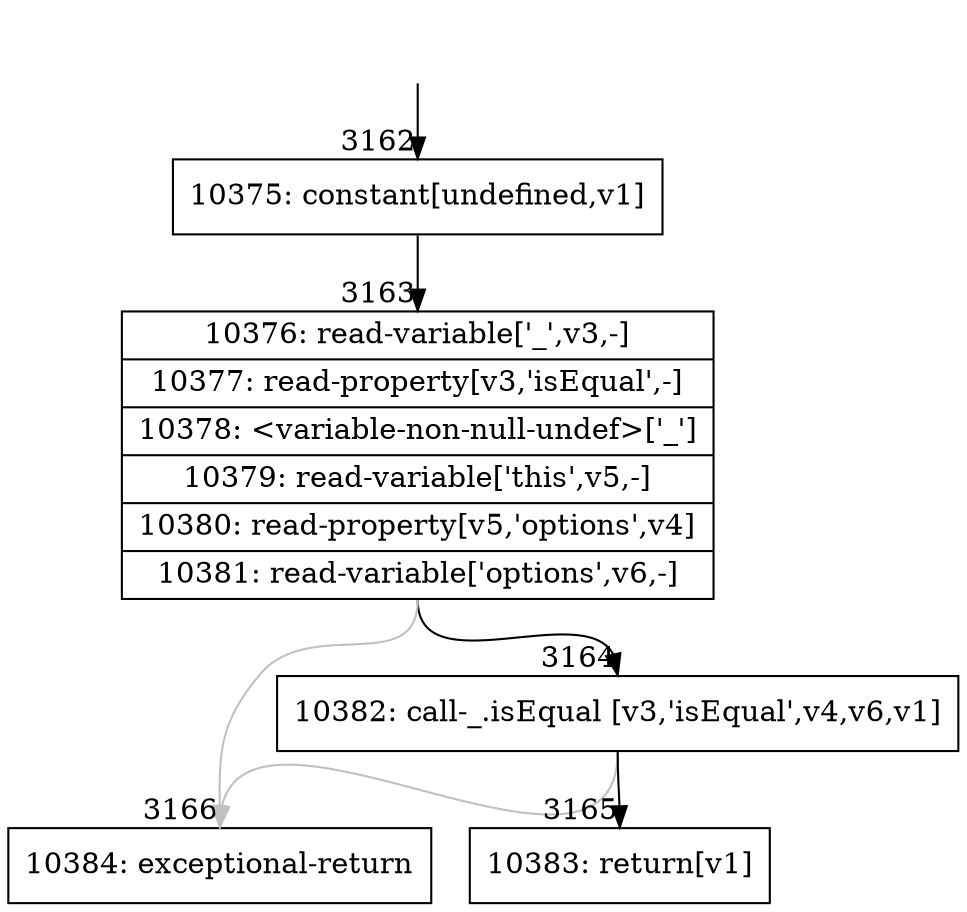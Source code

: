 digraph {
rankdir="TD"
BB_entry244[shape=none,label=""];
BB_entry244 -> BB3162 [tailport=s, headport=n, headlabel="    3162"]
BB3162 [shape=record label="{10375: constant[undefined,v1]}" ] 
BB3162 -> BB3163 [tailport=s, headport=n, headlabel="      3163"]
BB3163 [shape=record label="{10376: read-variable['_',v3,-]|10377: read-property[v3,'isEqual',-]|10378: \<variable-non-null-undef\>['_']|10379: read-variable['this',v5,-]|10380: read-property[v5,'options',v4]|10381: read-variable['options',v6,-]}" ] 
BB3163 -> BB3164 [tailport=s, headport=n, headlabel="      3164"]
BB3163 -> BB3166 [tailport=s, headport=n, color=gray, headlabel="      3166"]
BB3164 [shape=record label="{10382: call-_.isEqual [v3,'isEqual',v4,v6,v1]}" ] 
BB3164 -> BB3165 [tailport=s, headport=n, headlabel="      3165"]
BB3164 -> BB3166 [tailport=s, headport=n, color=gray]
BB3165 [shape=record label="{10383: return[v1]}" ] 
BB3166 [shape=record label="{10384: exceptional-return}" ] 
//#$~ 2755
}
